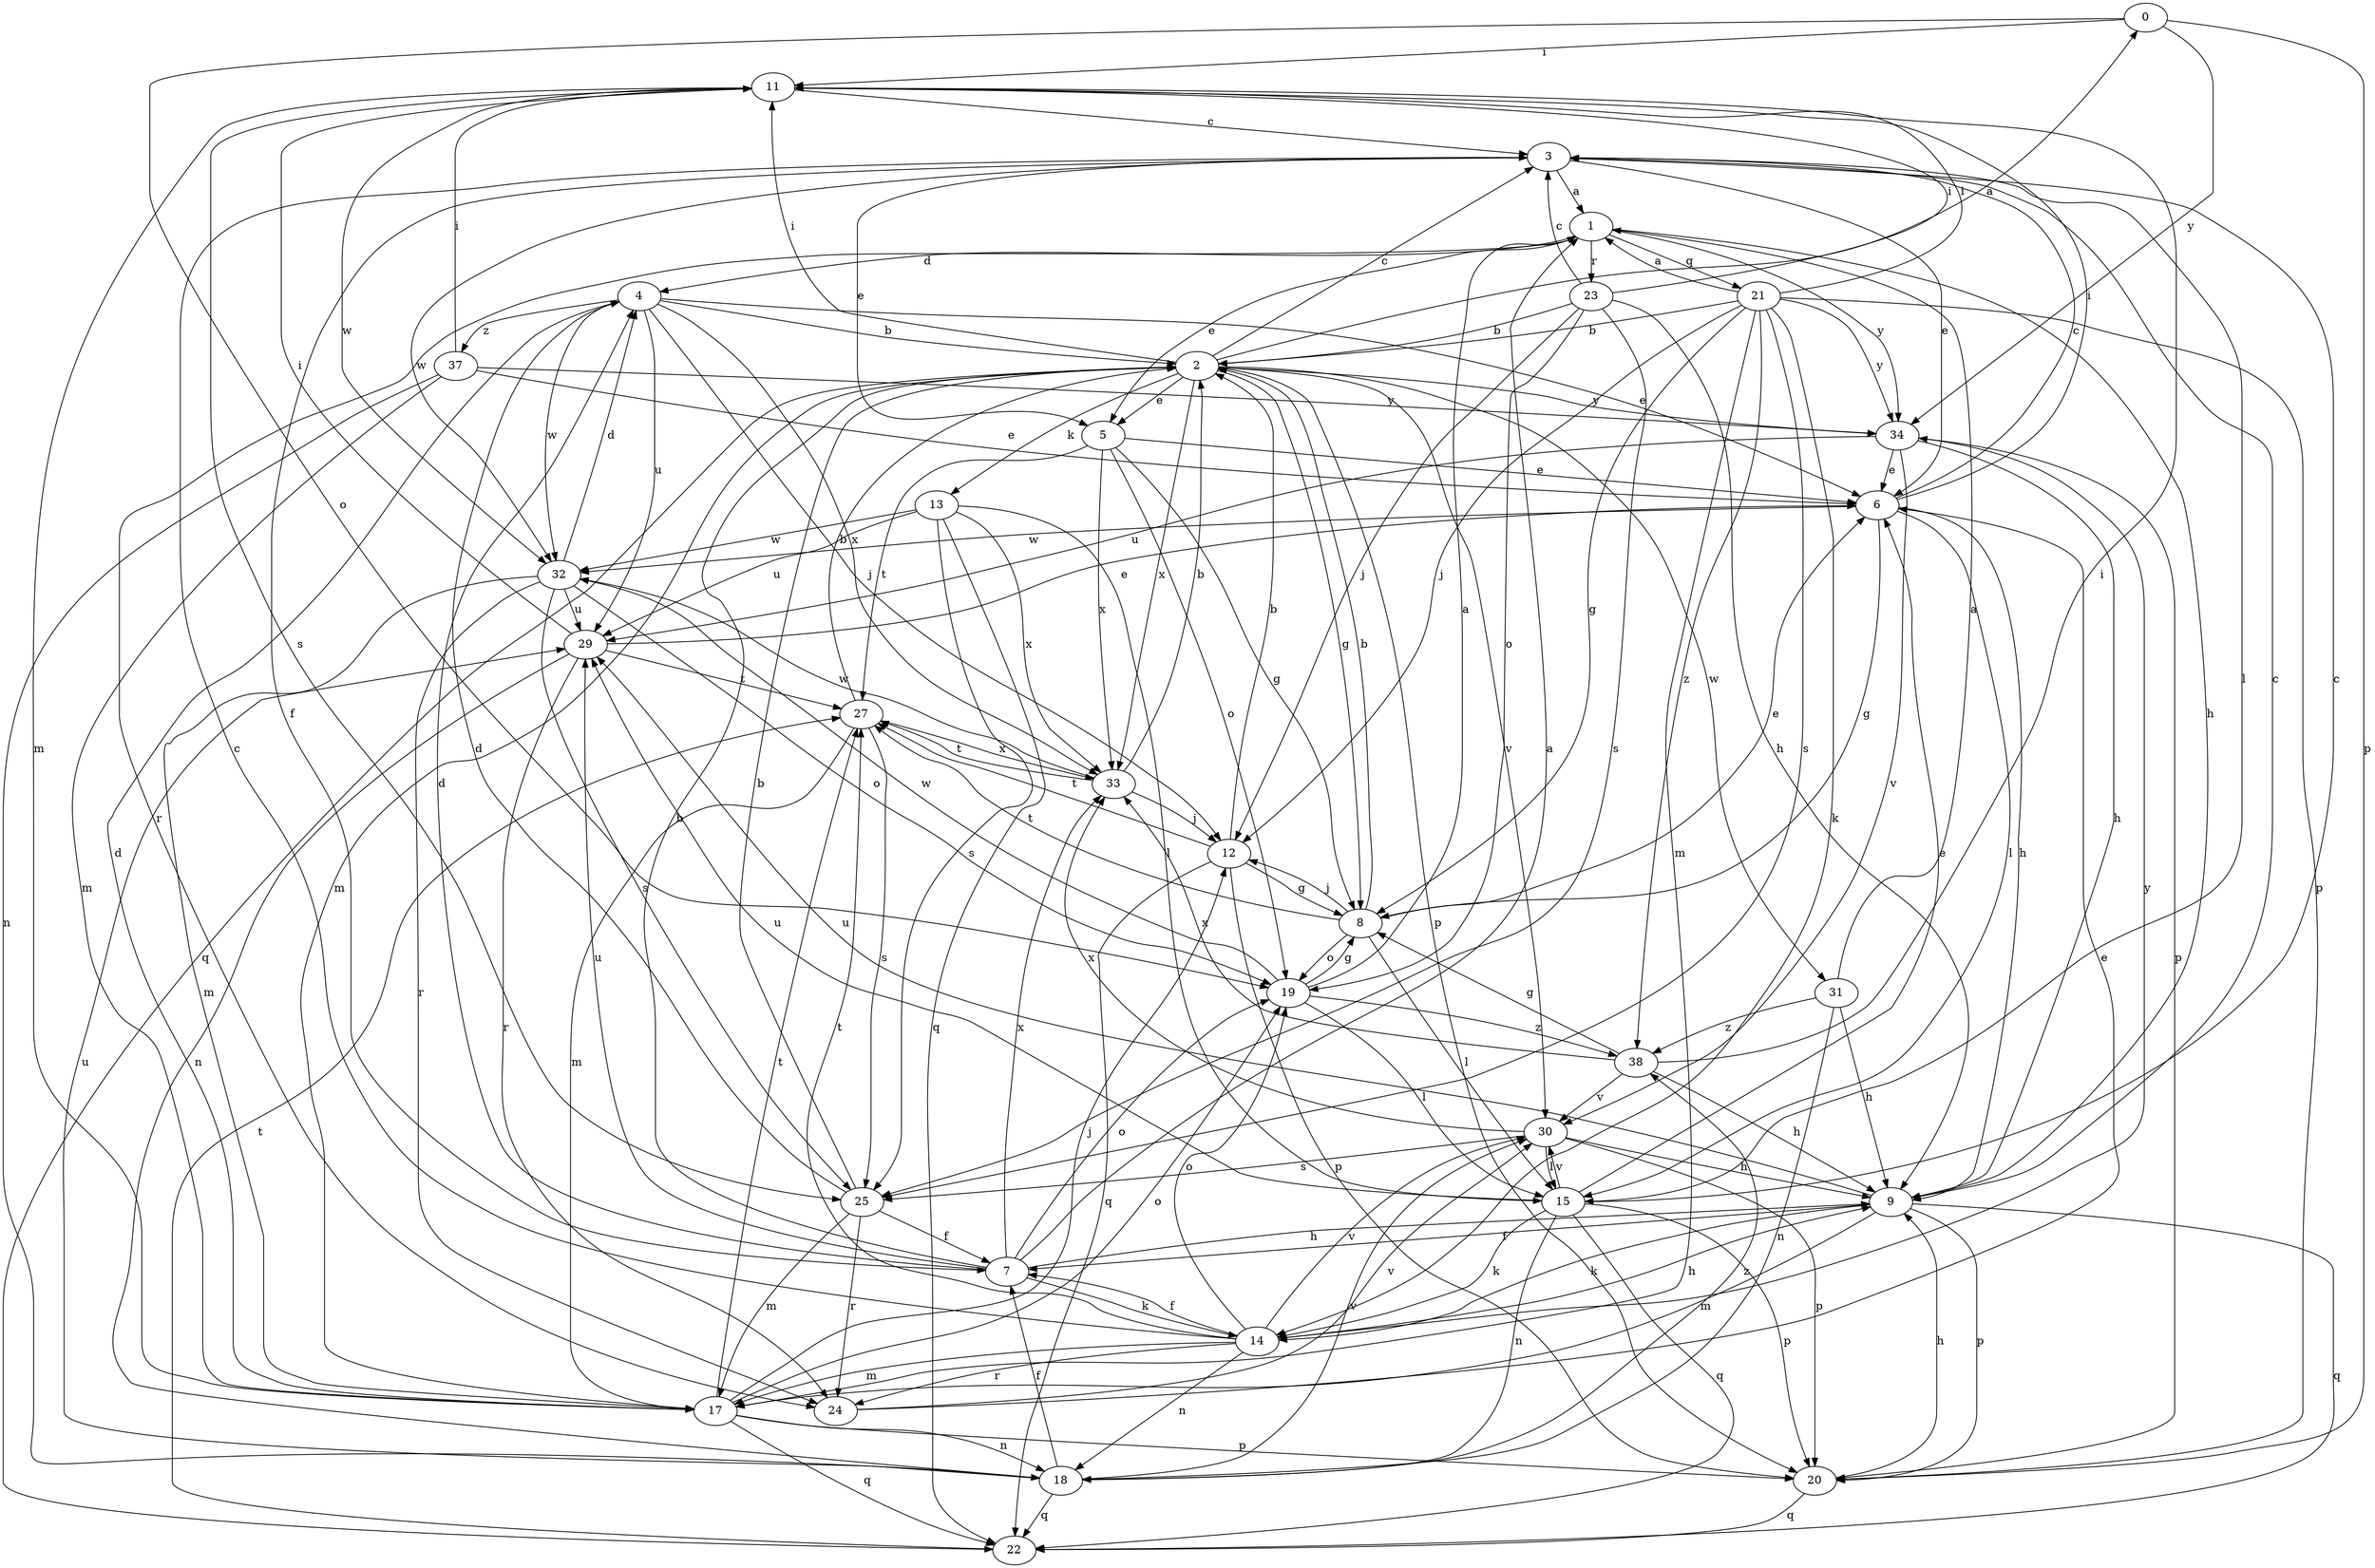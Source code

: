 strict digraph  {
0;
1;
2;
3;
4;
5;
6;
7;
8;
9;
11;
12;
13;
14;
15;
17;
18;
19;
20;
21;
22;
23;
24;
25;
27;
29;
30;
31;
32;
33;
34;
37;
38;
0 -> 11  [label=i];
0 -> 19  [label=o];
0 -> 20  [label=p];
0 -> 34  [label=y];
1 -> 4  [label=d];
1 -> 5  [label=e];
1 -> 9  [label=h];
1 -> 21  [label=q];
1 -> 23  [label=r];
1 -> 24  [label=r];
1 -> 34  [label=y];
2 -> 0  [label=a];
2 -> 3  [label=c];
2 -> 5  [label=e];
2 -> 8  [label=g];
2 -> 11  [label=i];
2 -> 13  [label=k];
2 -> 17  [label=m];
2 -> 20  [label=p];
2 -> 22  [label=q];
2 -> 30  [label=v];
2 -> 31  [label=w];
2 -> 33  [label=x];
2 -> 34  [label=y];
3 -> 1  [label=a];
3 -> 5  [label=e];
3 -> 6  [label=e];
3 -> 7  [label=f];
3 -> 15  [label=l];
3 -> 32  [label=w];
4 -> 2  [label=b];
4 -> 6  [label=e];
4 -> 12  [label=j];
4 -> 29  [label=u];
4 -> 32  [label=w];
4 -> 33  [label=x];
4 -> 37  [label=z];
5 -> 6  [label=e];
5 -> 8  [label=g];
5 -> 19  [label=o];
5 -> 27  [label=t];
5 -> 33  [label=x];
6 -> 3  [label=c];
6 -> 8  [label=g];
6 -> 9  [label=h];
6 -> 11  [label=i];
6 -> 15  [label=l];
6 -> 32  [label=w];
7 -> 1  [label=a];
7 -> 2  [label=b];
7 -> 4  [label=d];
7 -> 9  [label=h];
7 -> 14  [label=k];
7 -> 19  [label=o];
7 -> 29  [label=u];
7 -> 33  [label=x];
8 -> 2  [label=b];
8 -> 6  [label=e];
8 -> 12  [label=j];
8 -> 15  [label=l];
8 -> 19  [label=o];
8 -> 27  [label=t];
9 -> 3  [label=c];
9 -> 7  [label=f];
9 -> 14  [label=k];
9 -> 17  [label=m];
9 -> 20  [label=p];
9 -> 22  [label=q];
9 -> 29  [label=u];
11 -> 3  [label=c];
11 -> 17  [label=m];
11 -> 25  [label=s];
11 -> 32  [label=w];
12 -> 2  [label=b];
12 -> 8  [label=g];
12 -> 20  [label=p];
12 -> 22  [label=q];
12 -> 27  [label=t];
13 -> 15  [label=l];
13 -> 22  [label=q];
13 -> 25  [label=s];
13 -> 29  [label=u];
13 -> 32  [label=w];
13 -> 33  [label=x];
14 -> 3  [label=c];
14 -> 7  [label=f];
14 -> 9  [label=h];
14 -> 17  [label=m];
14 -> 18  [label=n];
14 -> 19  [label=o];
14 -> 24  [label=r];
14 -> 27  [label=t];
14 -> 30  [label=v];
14 -> 34  [label=y];
15 -> 3  [label=c];
15 -> 6  [label=e];
15 -> 14  [label=k];
15 -> 18  [label=n];
15 -> 20  [label=p];
15 -> 22  [label=q];
15 -> 29  [label=u];
15 -> 30  [label=v];
17 -> 4  [label=d];
17 -> 12  [label=j];
17 -> 18  [label=n];
17 -> 19  [label=o];
17 -> 20  [label=p];
17 -> 22  [label=q];
17 -> 27  [label=t];
18 -> 7  [label=f];
18 -> 22  [label=q];
18 -> 29  [label=u];
18 -> 30  [label=v];
18 -> 38  [label=z];
19 -> 1  [label=a];
19 -> 8  [label=g];
19 -> 15  [label=l];
19 -> 32  [label=w];
19 -> 38  [label=z];
20 -> 9  [label=h];
20 -> 22  [label=q];
21 -> 1  [label=a];
21 -> 2  [label=b];
21 -> 8  [label=g];
21 -> 11  [label=i];
21 -> 12  [label=j];
21 -> 14  [label=k];
21 -> 17  [label=m];
21 -> 20  [label=p];
21 -> 25  [label=s];
21 -> 34  [label=y];
21 -> 38  [label=z];
22 -> 27  [label=t];
23 -> 2  [label=b];
23 -> 3  [label=c];
23 -> 9  [label=h];
23 -> 11  [label=i];
23 -> 12  [label=j];
23 -> 19  [label=o];
23 -> 25  [label=s];
24 -> 6  [label=e];
24 -> 30  [label=v];
25 -> 2  [label=b];
25 -> 4  [label=d];
25 -> 7  [label=f];
25 -> 17  [label=m];
25 -> 24  [label=r];
27 -> 2  [label=b];
27 -> 17  [label=m];
27 -> 25  [label=s];
27 -> 33  [label=x];
29 -> 6  [label=e];
29 -> 11  [label=i];
29 -> 18  [label=n];
29 -> 24  [label=r];
29 -> 27  [label=t];
30 -> 9  [label=h];
30 -> 15  [label=l];
30 -> 20  [label=p];
30 -> 25  [label=s];
30 -> 33  [label=x];
31 -> 1  [label=a];
31 -> 9  [label=h];
31 -> 18  [label=n];
31 -> 38  [label=z];
32 -> 4  [label=d];
32 -> 17  [label=m];
32 -> 19  [label=o];
32 -> 24  [label=r];
32 -> 25  [label=s];
32 -> 29  [label=u];
33 -> 2  [label=b];
33 -> 12  [label=j];
33 -> 27  [label=t];
33 -> 32  [label=w];
34 -> 6  [label=e];
34 -> 9  [label=h];
34 -> 20  [label=p];
34 -> 29  [label=u];
34 -> 30  [label=v];
37 -> 6  [label=e];
37 -> 11  [label=i];
37 -> 17  [label=m];
37 -> 18  [label=n];
37 -> 34  [label=y];
38 -> 8  [label=g];
38 -> 9  [label=h];
38 -> 11  [label=i];
38 -> 30  [label=v];
38 -> 33  [label=x];
}

